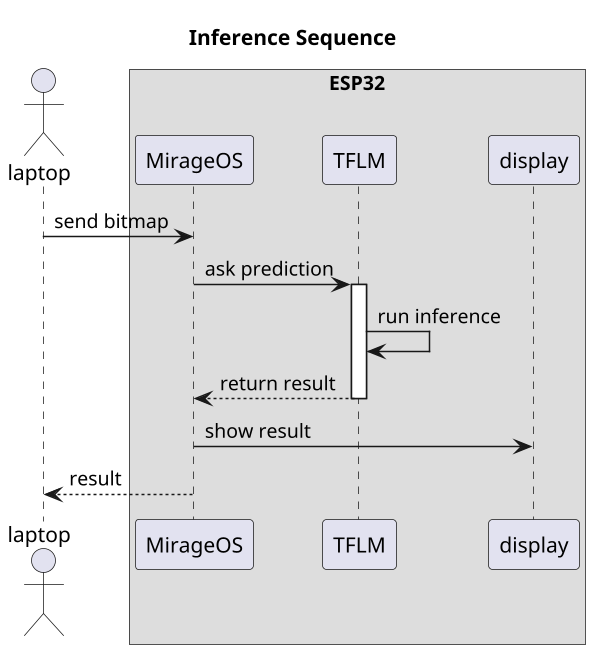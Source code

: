 @startuml
scale 1.5
title Inference Sequence

actor laptop

box "ESP32"
participant MirageOS
participant TFLM
participant display
end box

laptop -> MirageOS: send bitmap
MirageOS -> TFLM: ask prediction
activate TFLM
TFLM -> TFLM: run inference
MirageOS <-- TFLM: return result
deactivate TFLM
MirageOS -> display: show result

MirageOS --> laptop: result

@enduml

